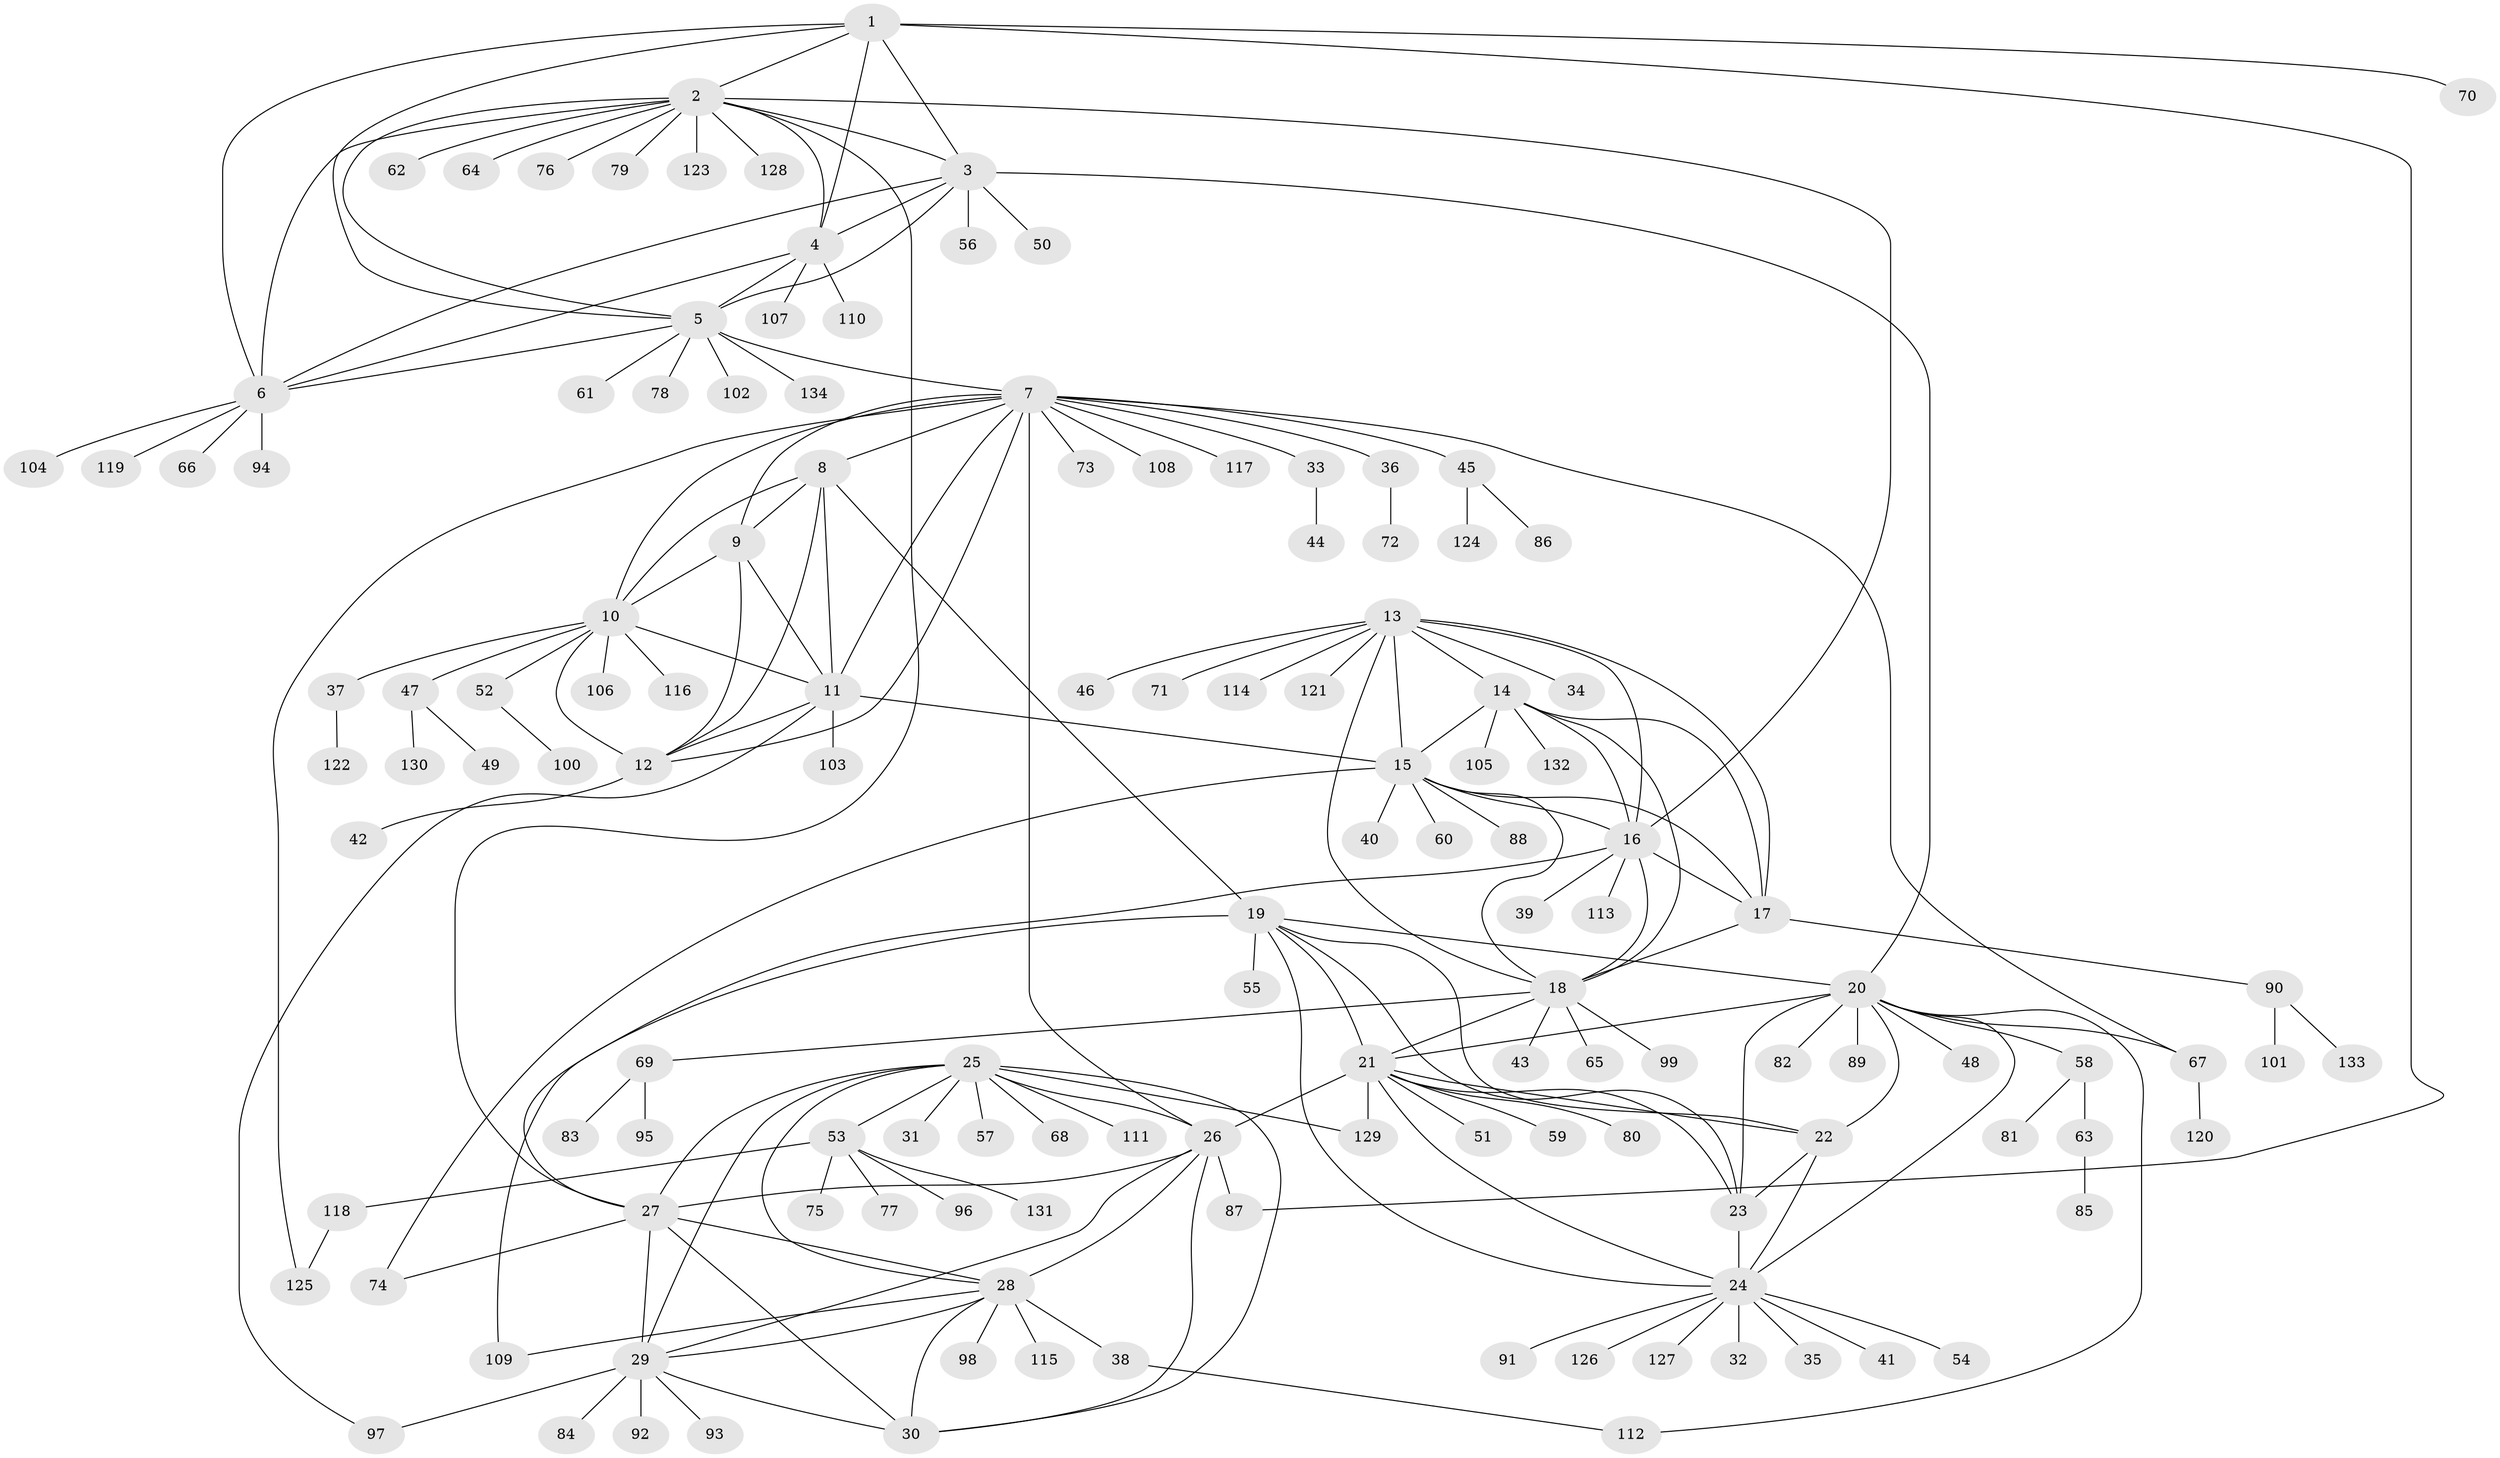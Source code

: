// Generated by graph-tools (version 1.1) at 2025/37/03/09/25 02:37:46]
// undirected, 134 vertices, 197 edges
graph export_dot {
graph [start="1"]
  node [color=gray90,style=filled];
  1;
  2;
  3;
  4;
  5;
  6;
  7;
  8;
  9;
  10;
  11;
  12;
  13;
  14;
  15;
  16;
  17;
  18;
  19;
  20;
  21;
  22;
  23;
  24;
  25;
  26;
  27;
  28;
  29;
  30;
  31;
  32;
  33;
  34;
  35;
  36;
  37;
  38;
  39;
  40;
  41;
  42;
  43;
  44;
  45;
  46;
  47;
  48;
  49;
  50;
  51;
  52;
  53;
  54;
  55;
  56;
  57;
  58;
  59;
  60;
  61;
  62;
  63;
  64;
  65;
  66;
  67;
  68;
  69;
  70;
  71;
  72;
  73;
  74;
  75;
  76;
  77;
  78;
  79;
  80;
  81;
  82;
  83;
  84;
  85;
  86;
  87;
  88;
  89;
  90;
  91;
  92;
  93;
  94;
  95;
  96;
  97;
  98;
  99;
  100;
  101;
  102;
  103;
  104;
  105;
  106;
  107;
  108;
  109;
  110;
  111;
  112;
  113;
  114;
  115;
  116;
  117;
  118;
  119;
  120;
  121;
  122;
  123;
  124;
  125;
  126;
  127;
  128;
  129;
  130;
  131;
  132;
  133;
  134;
  1 -- 2;
  1 -- 3;
  1 -- 4;
  1 -- 5;
  1 -- 6;
  1 -- 70;
  1 -- 87;
  2 -- 3;
  2 -- 4;
  2 -- 5;
  2 -- 6;
  2 -- 16;
  2 -- 27;
  2 -- 62;
  2 -- 64;
  2 -- 76;
  2 -- 79;
  2 -- 123;
  2 -- 128;
  3 -- 4;
  3 -- 5;
  3 -- 6;
  3 -- 20;
  3 -- 50;
  3 -- 56;
  4 -- 5;
  4 -- 6;
  4 -- 107;
  4 -- 110;
  5 -- 6;
  5 -- 7;
  5 -- 61;
  5 -- 78;
  5 -- 102;
  5 -- 134;
  6 -- 66;
  6 -- 94;
  6 -- 104;
  6 -- 119;
  7 -- 8;
  7 -- 9;
  7 -- 10;
  7 -- 11;
  7 -- 12;
  7 -- 26;
  7 -- 33;
  7 -- 36;
  7 -- 45;
  7 -- 67;
  7 -- 73;
  7 -- 108;
  7 -- 117;
  7 -- 125;
  8 -- 9;
  8 -- 10;
  8 -- 11;
  8 -- 12;
  8 -- 19;
  9 -- 10;
  9 -- 11;
  9 -- 12;
  10 -- 11;
  10 -- 12;
  10 -- 37;
  10 -- 47;
  10 -- 52;
  10 -- 106;
  10 -- 116;
  11 -- 12;
  11 -- 15;
  11 -- 97;
  11 -- 103;
  12 -- 42;
  13 -- 14;
  13 -- 15;
  13 -- 16;
  13 -- 17;
  13 -- 18;
  13 -- 34;
  13 -- 46;
  13 -- 71;
  13 -- 114;
  13 -- 121;
  14 -- 15;
  14 -- 16;
  14 -- 17;
  14 -- 18;
  14 -- 105;
  14 -- 132;
  15 -- 16;
  15 -- 17;
  15 -- 18;
  15 -- 40;
  15 -- 60;
  15 -- 74;
  15 -- 88;
  16 -- 17;
  16 -- 18;
  16 -- 27;
  16 -- 39;
  16 -- 113;
  17 -- 18;
  17 -- 90;
  18 -- 21;
  18 -- 43;
  18 -- 65;
  18 -- 69;
  18 -- 99;
  19 -- 20;
  19 -- 21;
  19 -- 22;
  19 -- 23;
  19 -- 24;
  19 -- 55;
  19 -- 109;
  20 -- 21;
  20 -- 22;
  20 -- 23;
  20 -- 24;
  20 -- 48;
  20 -- 58;
  20 -- 67;
  20 -- 82;
  20 -- 89;
  20 -- 112;
  21 -- 22;
  21 -- 23;
  21 -- 24;
  21 -- 26;
  21 -- 51;
  21 -- 59;
  21 -- 80;
  21 -- 129;
  22 -- 23;
  22 -- 24;
  23 -- 24;
  24 -- 32;
  24 -- 35;
  24 -- 41;
  24 -- 54;
  24 -- 91;
  24 -- 126;
  24 -- 127;
  25 -- 26;
  25 -- 27;
  25 -- 28;
  25 -- 29;
  25 -- 30;
  25 -- 31;
  25 -- 53;
  25 -- 57;
  25 -- 68;
  25 -- 111;
  25 -- 129;
  26 -- 27;
  26 -- 28;
  26 -- 29;
  26 -- 30;
  26 -- 87;
  27 -- 28;
  27 -- 29;
  27 -- 30;
  27 -- 74;
  28 -- 29;
  28 -- 30;
  28 -- 38;
  28 -- 98;
  28 -- 109;
  28 -- 115;
  29 -- 30;
  29 -- 84;
  29 -- 92;
  29 -- 93;
  29 -- 97;
  33 -- 44;
  36 -- 72;
  37 -- 122;
  38 -- 112;
  45 -- 86;
  45 -- 124;
  47 -- 49;
  47 -- 130;
  52 -- 100;
  53 -- 75;
  53 -- 77;
  53 -- 96;
  53 -- 118;
  53 -- 131;
  58 -- 63;
  58 -- 81;
  63 -- 85;
  67 -- 120;
  69 -- 83;
  69 -- 95;
  90 -- 101;
  90 -- 133;
  118 -- 125;
}

